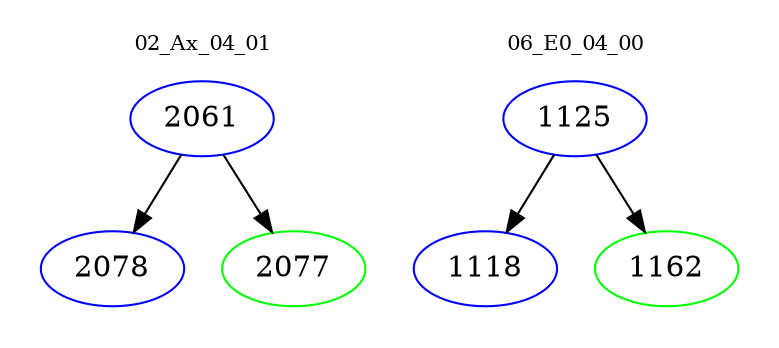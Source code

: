 digraph{
subgraph cluster_0 {
color = white
label = "02_Ax_04_01";
fontsize=10;
T0_2061 [label="2061", color="blue"]
T0_2061 -> T0_2078 [color="black"]
T0_2078 [label="2078", color="blue"]
T0_2061 -> T0_2077 [color="black"]
T0_2077 [label="2077", color="green"]
}
subgraph cluster_1 {
color = white
label = "06_E0_04_00";
fontsize=10;
T1_1125 [label="1125", color="blue"]
T1_1125 -> T1_1118 [color="black"]
T1_1118 [label="1118", color="blue"]
T1_1125 -> T1_1162 [color="black"]
T1_1162 [label="1162", color="green"]
}
}
